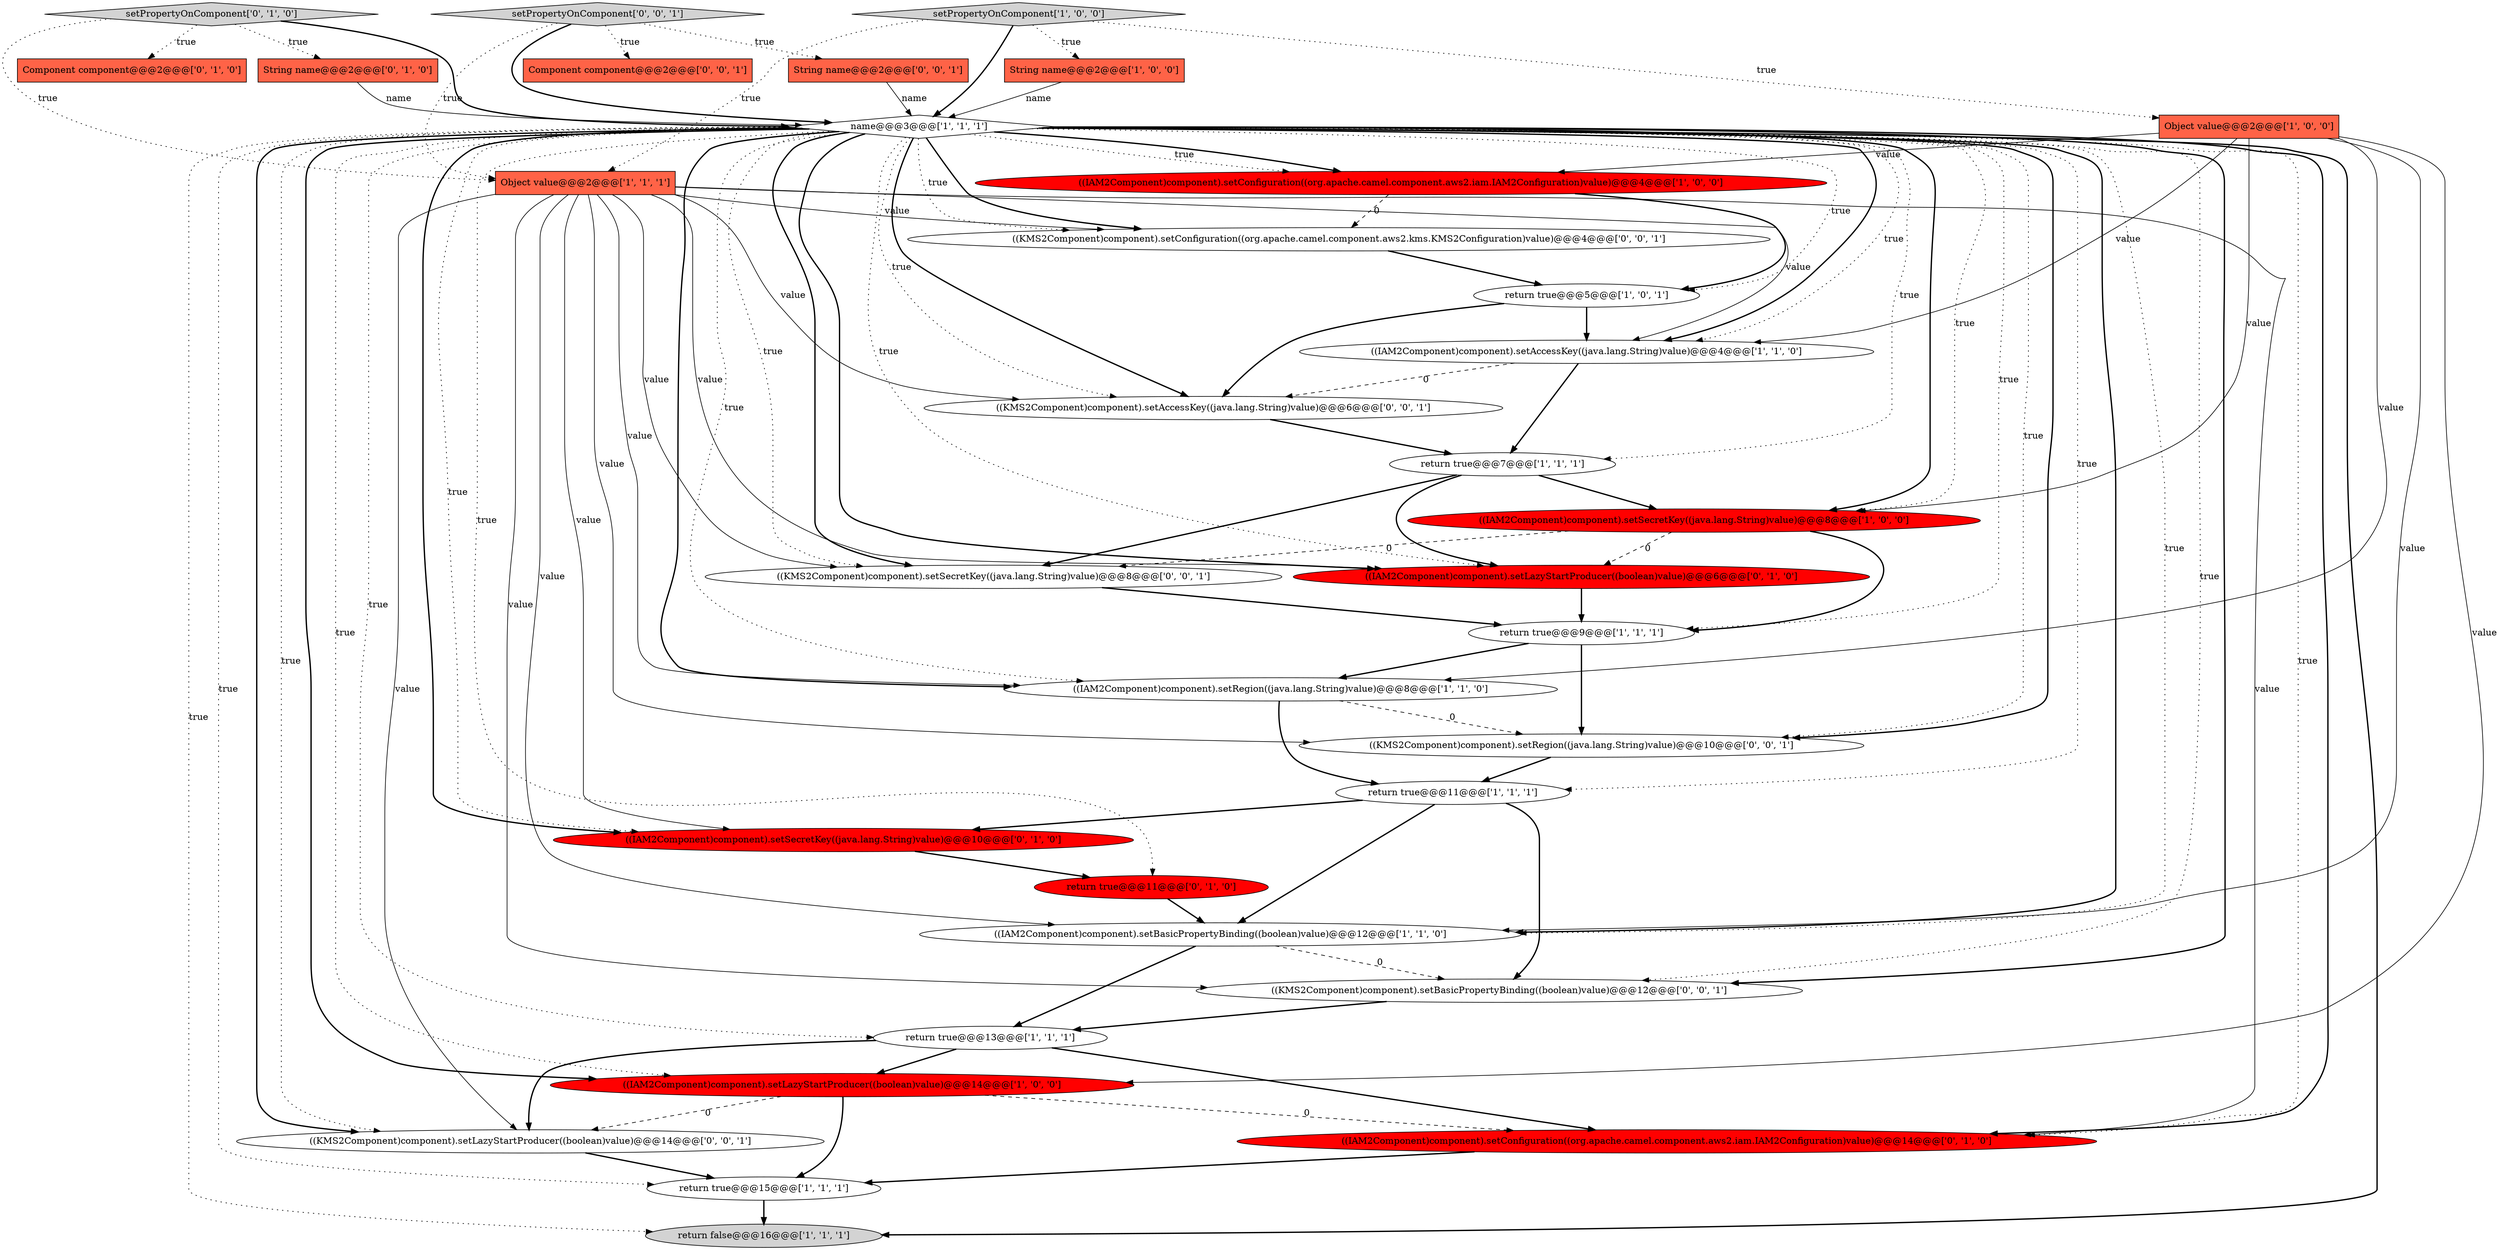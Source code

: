 digraph {
0 [style = filled, label = "name@@@3@@@['1', '1', '1']", fillcolor = white, shape = diamond image = "AAA0AAABBB1BBB"];
31 [style = filled, label = "((KMS2Component)component).setRegion((java.lang.String)value)@@@10@@@['0', '0', '1']", fillcolor = white, shape = ellipse image = "AAA0AAABBB3BBB"];
19 [style = filled, label = "((IAM2Component)component).setSecretKey((java.lang.String)value)@@@10@@@['0', '1', '0']", fillcolor = red, shape = ellipse image = "AAA1AAABBB2BBB"];
14 [style = filled, label = "return true@@@5@@@['1', '0', '1']", fillcolor = white, shape = ellipse image = "AAA0AAABBB1BBB"];
20 [style = filled, label = "((IAM2Component)component).setLazyStartProducer((boolean)value)@@@6@@@['0', '1', '0']", fillcolor = red, shape = ellipse image = "AAA1AAABBB2BBB"];
26 [style = filled, label = "Component component@@@2@@@['0', '0', '1']", fillcolor = tomato, shape = box image = "AAA0AAABBB3BBB"];
24 [style = filled, label = "Component component@@@2@@@['0', '1', '0']", fillcolor = tomato, shape = box image = "AAA0AAABBB2BBB"];
29 [style = filled, label = "((KMS2Component)component).setAccessKey((java.lang.String)value)@@@6@@@['0', '0', '1']", fillcolor = white, shape = ellipse image = "AAA0AAABBB3BBB"];
13 [style = filled, label = "Object value@@@2@@@['1', '1', '1']", fillcolor = tomato, shape = box image = "AAA0AAABBB1BBB"];
16 [style = filled, label = "((IAM2Component)component).setBasicPropertyBinding((boolean)value)@@@12@@@['1', '1', '0']", fillcolor = white, shape = ellipse image = "AAA0AAABBB1BBB"];
6 [style = filled, label = "return true@@@15@@@['1', '1', '1']", fillcolor = white, shape = ellipse image = "AAA0AAABBB1BBB"];
22 [style = filled, label = "((IAM2Component)component).setConfiguration((org.apache.camel.component.aws2.iam.IAM2Configuration)value)@@@14@@@['0', '1', '0']", fillcolor = red, shape = ellipse image = "AAA1AAABBB2BBB"];
4 [style = filled, label = "((IAM2Component)component).setSecretKey((java.lang.String)value)@@@8@@@['1', '0', '0']", fillcolor = red, shape = ellipse image = "AAA1AAABBB1BBB"];
18 [style = filled, label = "String name@@@2@@@['0', '1', '0']", fillcolor = tomato, shape = box image = "AAA0AAABBB2BBB"];
12 [style = filled, label = "return true@@@11@@@['1', '1', '1']", fillcolor = white, shape = ellipse image = "AAA0AAABBB1BBB"];
1 [style = filled, label = "((IAM2Component)component).setAccessKey((java.lang.String)value)@@@4@@@['1', '1', '0']", fillcolor = white, shape = ellipse image = "AAA0AAABBB1BBB"];
15 [style = filled, label = "((IAM2Component)component).setConfiguration((org.apache.camel.component.aws2.iam.IAM2Configuration)value)@@@4@@@['1', '0', '0']", fillcolor = red, shape = ellipse image = "AAA1AAABBB1BBB"];
2 [style = filled, label = "((IAM2Component)component).setRegion((java.lang.String)value)@@@8@@@['1', '1', '0']", fillcolor = white, shape = ellipse image = "AAA0AAABBB1BBB"];
5 [style = filled, label = "return true@@@13@@@['1', '1', '1']", fillcolor = white, shape = ellipse image = "AAA0AAABBB1BBB"];
7 [style = filled, label = "Object value@@@2@@@['1', '0', '0']", fillcolor = tomato, shape = box image = "AAA0AAABBB1BBB"];
25 [style = filled, label = "((KMS2Component)component).setBasicPropertyBinding((boolean)value)@@@12@@@['0', '0', '1']", fillcolor = white, shape = ellipse image = "AAA0AAABBB3BBB"];
23 [style = filled, label = "setPropertyOnComponent['0', '1', '0']", fillcolor = lightgray, shape = diamond image = "AAA0AAABBB2BBB"];
11 [style = filled, label = "String name@@@2@@@['1', '0', '0']", fillcolor = tomato, shape = box image = "AAA0AAABBB1BBB"];
32 [style = filled, label = "((KMS2Component)component).setConfiguration((org.apache.camel.component.aws2.kms.KMS2Configuration)value)@@@4@@@['0', '0', '1']", fillcolor = white, shape = ellipse image = "AAA0AAABBB3BBB"];
28 [style = filled, label = "setPropertyOnComponent['0', '0', '1']", fillcolor = lightgray, shape = diamond image = "AAA0AAABBB3BBB"];
10 [style = filled, label = "return false@@@16@@@['1', '1', '1']", fillcolor = lightgray, shape = ellipse image = "AAA0AAABBB1BBB"];
8 [style = filled, label = "setPropertyOnComponent['1', '0', '0']", fillcolor = lightgray, shape = diamond image = "AAA0AAABBB1BBB"];
3 [style = filled, label = "return true@@@7@@@['1', '1', '1']", fillcolor = white, shape = ellipse image = "AAA0AAABBB1BBB"];
33 [style = filled, label = "((KMS2Component)component).setSecretKey((java.lang.String)value)@@@8@@@['0', '0', '1']", fillcolor = white, shape = ellipse image = "AAA0AAABBB3BBB"];
30 [style = filled, label = "String name@@@2@@@['0', '0', '1']", fillcolor = tomato, shape = box image = "AAA0AAABBB3BBB"];
9 [style = filled, label = "return true@@@9@@@['1', '1', '1']", fillcolor = white, shape = ellipse image = "AAA0AAABBB1BBB"];
21 [style = filled, label = "return true@@@11@@@['0', '1', '0']", fillcolor = red, shape = ellipse image = "AAA1AAABBB2BBB"];
17 [style = filled, label = "((IAM2Component)component).setLazyStartProducer((boolean)value)@@@14@@@['1', '0', '0']", fillcolor = red, shape = ellipse image = "AAA1AAABBB1BBB"];
27 [style = filled, label = "((KMS2Component)component).setLazyStartProducer((boolean)value)@@@14@@@['0', '0', '1']", fillcolor = white, shape = ellipse image = "AAA0AAABBB3BBB"];
13->33 [style = solid, label="value"];
11->0 [style = solid, label="name"];
0->12 [style = dotted, label="true"];
0->5 [style = dotted, label="true"];
13->2 [style = solid, label="value"];
20->9 [style = bold, label=""];
0->19 [style = dotted, label="true"];
7->17 [style = solid, label="value"];
13->29 [style = solid, label="value"];
0->6 [style = dotted, label="true"];
0->25 [style = dotted, label="true"];
3->4 [style = bold, label=""];
4->33 [style = dashed, label="0"];
0->15 [style = bold, label=""];
0->31 [style = dotted, label="true"];
8->0 [style = bold, label=""];
28->0 [style = bold, label=""];
28->30 [style = dotted, label="true"];
0->21 [style = dotted, label="true"];
23->18 [style = dotted, label="true"];
0->25 [style = bold, label=""];
13->19 [style = solid, label="value"];
21->16 [style = bold, label=""];
0->3 [style = dotted, label="true"];
28->13 [style = dotted, label="true"];
17->22 [style = dashed, label="0"];
17->27 [style = dashed, label="0"];
0->10 [style = dotted, label="true"];
9->2 [style = bold, label=""];
0->19 [style = bold, label=""];
0->17 [style = bold, label=""];
16->25 [style = dashed, label="0"];
8->7 [style = dotted, label="true"];
0->29 [style = bold, label=""];
3->33 [style = bold, label=""];
5->17 [style = bold, label=""];
13->16 [style = solid, label="value"];
0->14 [style = dotted, label="true"];
0->20 [style = bold, label=""];
13->31 [style = solid, label="value"];
5->22 [style = bold, label=""];
18->0 [style = solid, label="name"];
23->24 [style = dotted, label="true"];
7->15 [style = solid, label="value"];
0->31 [style = bold, label=""];
22->6 [style = bold, label=""];
4->9 [style = bold, label=""];
0->16 [style = bold, label=""];
13->20 [style = solid, label="value"];
13->25 [style = solid, label="value"];
15->14 [style = bold, label=""];
17->6 [style = bold, label=""];
9->31 [style = bold, label=""];
0->4 [style = dotted, label="true"];
13->1 [style = solid, label="value"];
1->3 [style = bold, label=""];
15->32 [style = dashed, label="0"];
32->14 [style = bold, label=""];
13->27 [style = solid, label="value"];
23->0 [style = bold, label=""];
31->12 [style = bold, label=""];
13->32 [style = solid, label="value"];
7->4 [style = solid, label="value"];
4->20 [style = dashed, label="0"];
7->2 [style = solid, label="value"];
0->1 [style = bold, label=""];
6->10 [style = bold, label=""];
23->13 [style = dotted, label="true"];
14->29 [style = bold, label=""];
16->5 [style = bold, label=""];
8->11 [style = dotted, label="true"];
25->5 [style = bold, label=""];
8->13 [style = dotted, label="true"];
0->16 [style = dotted, label="true"];
0->32 [style = dotted, label="true"];
0->32 [style = bold, label=""];
0->9 [style = dotted, label="true"];
7->1 [style = solid, label="value"];
0->1 [style = dotted, label="true"];
19->21 [style = bold, label=""];
0->27 [style = bold, label=""];
0->15 [style = dotted, label="true"];
29->3 [style = bold, label=""];
0->2 [style = bold, label=""];
0->33 [style = dotted, label="true"];
1->29 [style = dashed, label="0"];
7->16 [style = solid, label="value"];
0->20 [style = dotted, label="true"];
12->16 [style = bold, label=""];
13->22 [style = solid, label="value"];
33->9 [style = bold, label=""];
27->6 [style = bold, label=""];
14->1 [style = bold, label=""];
2->12 [style = bold, label=""];
0->22 [style = dotted, label="true"];
2->31 [style = dashed, label="0"];
0->29 [style = dotted, label="true"];
0->10 [style = bold, label=""];
3->20 [style = bold, label=""];
0->33 [style = bold, label=""];
0->4 [style = bold, label=""];
12->25 [style = bold, label=""];
28->26 [style = dotted, label="true"];
0->22 [style = bold, label=""];
0->17 [style = dotted, label="true"];
5->27 [style = bold, label=""];
0->2 [style = dotted, label="true"];
0->27 [style = dotted, label="true"];
12->19 [style = bold, label=""];
30->0 [style = solid, label="name"];
}
